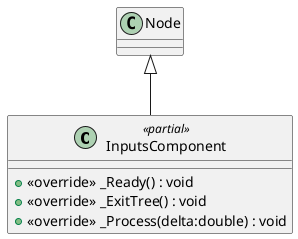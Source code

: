 @startuml
class InputsComponent <<partial>> {
    + <<override>> _Ready() : void
    + <<override>> _ExitTree() : void
    + <<override>> _Process(delta:double) : void
}
Node <|-- InputsComponent
@enduml
